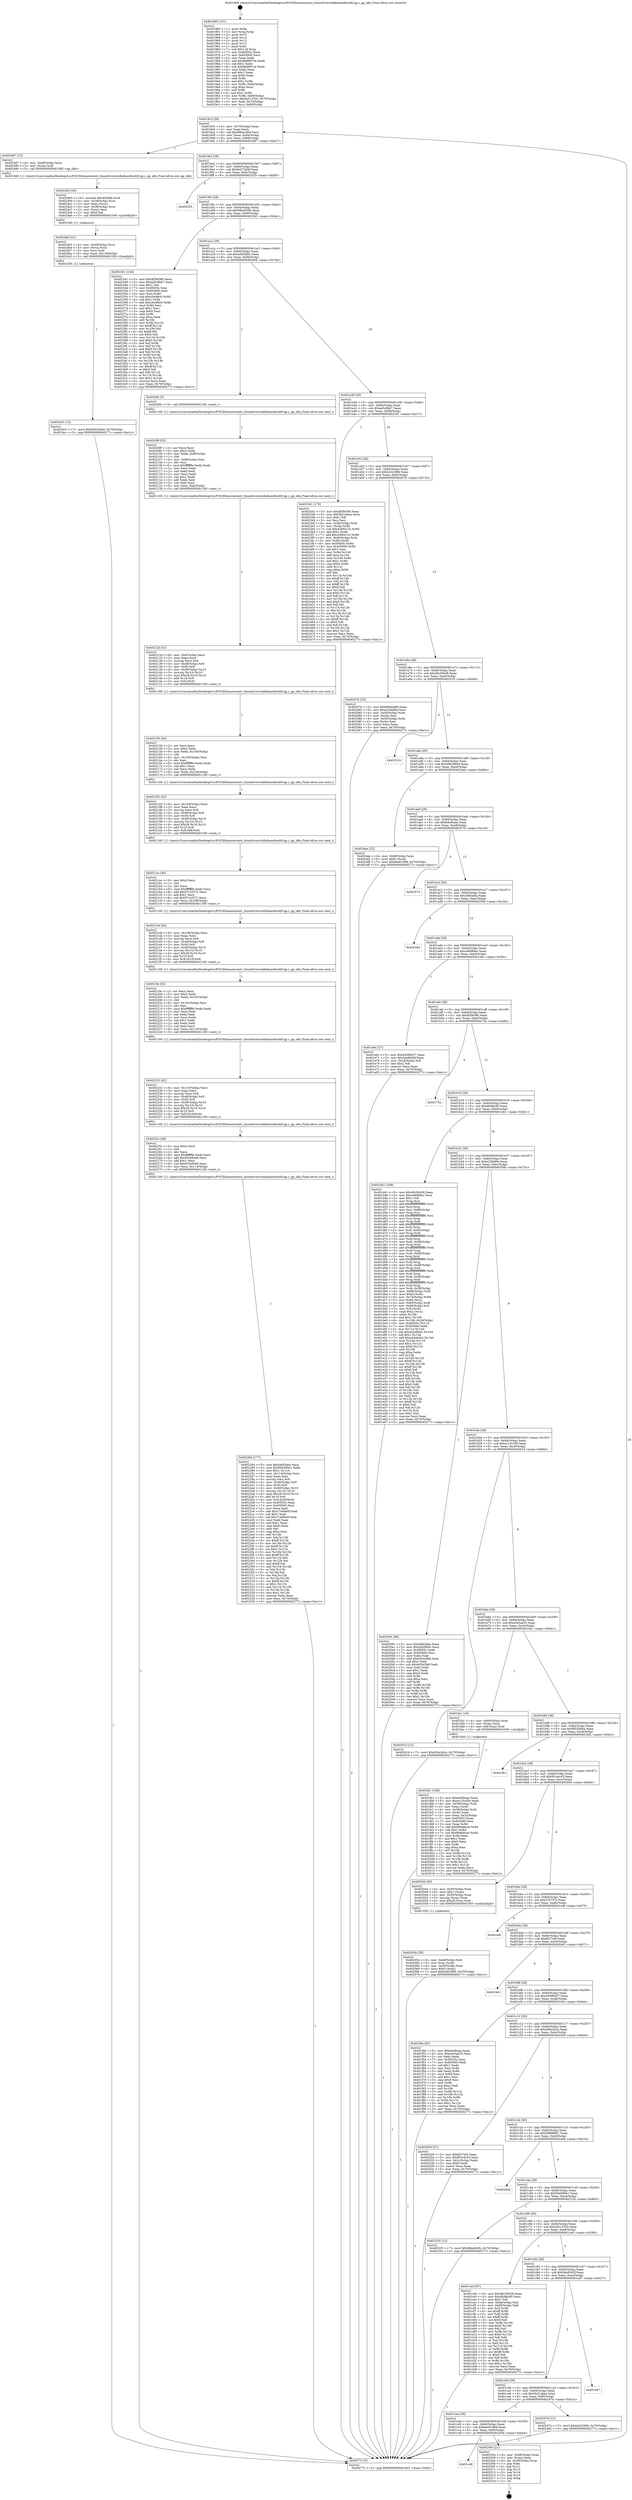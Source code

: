 digraph "0x401960" {
  label = "0x401960 (/mnt/c/Users/mathe/Desktop/tcc/POCII/binaries/extr_linuxdriversinfinibandhwhfi1qp.c_qp_idle_Final-ollvm.out::main(0))"
  labelloc = "t"
  node[shape=record]

  Entry [label="",width=0.3,height=0.3,shape=circle,fillcolor=black,style=filled]
  "0x4019c5" [label="{
     0x4019c5 [29]\l
     | [instrs]\l
     &nbsp;&nbsp;0x4019c5 \<+3\>: mov -0x70(%rbp),%eax\l
     &nbsp;&nbsp;0x4019c8 \<+2\>: mov %eax,%ecx\l
     &nbsp;&nbsp;0x4019ca \<+6\>: sub $0x866ecd69,%ecx\l
     &nbsp;&nbsp;0x4019d0 \<+6\>: mov %eax,-0x84(%rbp)\l
     &nbsp;&nbsp;0x4019d6 \<+6\>: mov %ecx,-0x88(%rbp)\l
     &nbsp;&nbsp;0x4019dc \<+6\>: je 0000000000402487 \<main+0xb27\>\l
  }"]
  "0x402487" [label="{
     0x402487 [12]\l
     | [instrs]\l
     &nbsp;&nbsp;0x402487 \<+4\>: mov -0x48(%rbp),%rax\l
     &nbsp;&nbsp;0x40248b \<+3\>: mov (%rax),%rdi\l
     &nbsp;&nbsp;0x40248e \<+5\>: call 0000000000401560 \<qp_idle\>\l
     | [calls]\l
     &nbsp;&nbsp;0x401560 \{1\} (/mnt/c/Users/mathe/Desktop/tcc/POCII/binaries/extr_linuxdriversinfinibandhwhfi1qp.c_qp_idle_Final-ollvm.out::qp_idle)\l
  }"]
  "0x4019e2" [label="{
     0x4019e2 [28]\l
     | [instrs]\l
     &nbsp;&nbsp;0x4019e2 \<+5\>: jmp 00000000004019e7 \<main+0x87\>\l
     &nbsp;&nbsp;0x4019e7 \<+6\>: mov -0x84(%rbp),%eax\l
     &nbsp;&nbsp;0x4019ed \<+5\>: sub $0x8c272d4f,%eax\l
     &nbsp;&nbsp;0x4019f2 \<+6\>: mov %eax,-0x8c(%rbp)\l
     &nbsp;&nbsp;0x4019f8 \<+6\>: je 0000000000402555 \<main+0xbf5\>\l
  }"]
  Exit [label="",width=0.3,height=0.3,shape=circle,fillcolor=black,style=filled,peripheries=2]
  "0x402555" [label="{
     0x402555\l
  }", style=dashed]
  "0x4019fe" [label="{
     0x4019fe [28]\l
     | [instrs]\l
     &nbsp;&nbsp;0x4019fe \<+5\>: jmp 0000000000401a03 \<main+0xa3\>\l
     &nbsp;&nbsp;0x401a03 \<+6\>: mov -0x84(%rbp),%eax\l
     &nbsp;&nbsp;0x401a09 \<+5\>: sub $0x99ee920b,%eax\l
     &nbsp;&nbsp;0x401a0e \<+6\>: mov %eax,-0x90(%rbp)\l
     &nbsp;&nbsp;0x401a14 \<+6\>: je 0000000000402341 \<main+0x9e1\>\l
  }"]
  "0x401cd6" [label="{
     0x401cd6\l
  }", style=dashed]
  "0x402341" [label="{
     0x402341 [144]\l
     | [instrs]\l
     &nbsp;&nbsp;0x402341 \<+5\>: mov $0xdf3fe580,%eax\l
     &nbsp;&nbsp;0x402346 \<+5\>: mov $0xae5c9bb7,%ecx\l
     &nbsp;&nbsp;0x40234b \<+2\>: mov $0x1,%dl\l
     &nbsp;&nbsp;0x40234d \<+7\>: mov 0x40505c,%esi\l
     &nbsp;&nbsp;0x402354 \<+7\>: mov 0x405060,%edi\l
     &nbsp;&nbsp;0x40235b \<+3\>: mov %esi,%r8d\l
     &nbsp;&nbsp;0x40235e \<+7\>: sub $0xcfce98c0,%r8d\l
     &nbsp;&nbsp;0x402365 \<+4\>: sub $0x1,%r8d\l
     &nbsp;&nbsp;0x402369 \<+7\>: add $0xcfce98c0,%r8d\l
     &nbsp;&nbsp;0x402370 \<+4\>: imul %r8d,%esi\l
     &nbsp;&nbsp;0x402374 \<+3\>: and $0x1,%esi\l
     &nbsp;&nbsp;0x402377 \<+3\>: cmp $0x0,%esi\l
     &nbsp;&nbsp;0x40237a \<+4\>: sete %r9b\l
     &nbsp;&nbsp;0x40237e \<+3\>: cmp $0xa,%edi\l
     &nbsp;&nbsp;0x402381 \<+4\>: setl %r10b\l
     &nbsp;&nbsp;0x402385 \<+3\>: mov %r9b,%r11b\l
     &nbsp;&nbsp;0x402388 \<+4\>: xor $0xff,%r11b\l
     &nbsp;&nbsp;0x40238c \<+3\>: mov %r10b,%bl\l
     &nbsp;&nbsp;0x40238f \<+3\>: xor $0xff,%bl\l
     &nbsp;&nbsp;0x402392 \<+3\>: xor $0x0,%dl\l
     &nbsp;&nbsp;0x402395 \<+3\>: mov %r11b,%r14b\l
     &nbsp;&nbsp;0x402398 \<+4\>: and $0x0,%r14b\l
     &nbsp;&nbsp;0x40239c \<+3\>: and %dl,%r9b\l
     &nbsp;&nbsp;0x40239f \<+3\>: mov %bl,%r15b\l
     &nbsp;&nbsp;0x4023a2 \<+4\>: and $0x0,%r15b\l
     &nbsp;&nbsp;0x4023a6 \<+3\>: and %dl,%r10b\l
     &nbsp;&nbsp;0x4023a9 \<+3\>: or %r9b,%r14b\l
     &nbsp;&nbsp;0x4023ac \<+3\>: or %r10b,%r15b\l
     &nbsp;&nbsp;0x4023af \<+3\>: xor %r15b,%r14b\l
     &nbsp;&nbsp;0x4023b2 \<+3\>: or %bl,%r11b\l
     &nbsp;&nbsp;0x4023b5 \<+4\>: xor $0xff,%r11b\l
     &nbsp;&nbsp;0x4023b9 \<+3\>: or $0x0,%dl\l
     &nbsp;&nbsp;0x4023bc \<+3\>: and %dl,%r11b\l
     &nbsp;&nbsp;0x4023bf \<+3\>: or %r11b,%r14b\l
     &nbsp;&nbsp;0x4023c2 \<+4\>: test $0x1,%r14b\l
     &nbsp;&nbsp;0x4023c6 \<+3\>: cmovne %ecx,%eax\l
     &nbsp;&nbsp;0x4023c9 \<+3\>: mov %eax,-0x70(%rbp)\l
     &nbsp;&nbsp;0x4023cc \<+5\>: jmp 000000000040277c \<main+0xe1c\>\l
  }"]
  "0x401a1a" [label="{
     0x401a1a [28]\l
     | [instrs]\l
     &nbsp;&nbsp;0x401a1a \<+5\>: jmp 0000000000401a1f \<main+0xbf\>\l
     &nbsp;&nbsp;0x401a1f \<+6\>: mov -0x84(%rbp),%eax\l
     &nbsp;&nbsp;0x401a25 \<+5\>: sub $0xa5b5fd0c,%eax\l
     &nbsp;&nbsp;0x401a2a \<+6\>: mov %eax,-0x94(%rbp)\l
     &nbsp;&nbsp;0x401a30 \<+6\>: je 00000000004020f4 \<main+0x794\>\l
  }"]
  "0x402504" [label="{
     0x402504 [21]\l
     | [instrs]\l
     &nbsp;&nbsp;0x402504 \<+4\>: mov -0x68(%rbp),%rax\l
     &nbsp;&nbsp;0x402508 \<+2\>: mov (%rax),%eax\l
     &nbsp;&nbsp;0x40250a \<+4\>: lea -0x28(%rbp),%rsp\l
     &nbsp;&nbsp;0x40250e \<+1\>: pop %rbx\l
     &nbsp;&nbsp;0x40250f \<+2\>: pop %r12\l
     &nbsp;&nbsp;0x402511 \<+2\>: pop %r13\l
     &nbsp;&nbsp;0x402513 \<+2\>: pop %r14\l
     &nbsp;&nbsp;0x402515 \<+2\>: pop %r15\l
     &nbsp;&nbsp;0x402517 \<+1\>: pop %rbp\l
     &nbsp;&nbsp;0x402518 \<+1\>: ret\l
  }"]
  "0x4020f4" [label="{
     0x4020f4 [5]\l
     | [instrs]\l
     &nbsp;&nbsp;0x4020f4 \<+5\>: call 0000000000401160 \<next_i\>\l
     | [calls]\l
     &nbsp;&nbsp;0x401160 \{1\} (/mnt/c/Users/mathe/Desktop/tcc/POCII/binaries/extr_linuxdriversinfinibandhwhfi1qp.c_qp_idle_Final-ollvm.out::next_i)\l
  }"]
  "0x401a36" [label="{
     0x401a36 [28]\l
     | [instrs]\l
     &nbsp;&nbsp;0x401a36 \<+5\>: jmp 0000000000401a3b \<main+0xdb\>\l
     &nbsp;&nbsp;0x401a3b \<+6\>: mov -0x84(%rbp),%eax\l
     &nbsp;&nbsp;0x401a41 \<+5\>: sub $0xae5c9bb7,%eax\l
     &nbsp;&nbsp;0x401a46 \<+6\>: mov %eax,-0x98(%rbp)\l
     &nbsp;&nbsp;0x401a4c \<+6\>: je 00000000004023d1 \<main+0xa71\>\l
  }"]
  "0x4024c5" [label="{
     0x4024c5 [12]\l
     | [instrs]\l
     &nbsp;&nbsp;0x4024c5 \<+7\>: movl $0xb9629d4d,-0x70(%rbp)\l
     &nbsp;&nbsp;0x4024cc \<+5\>: jmp 000000000040277c \<main+0xe1c\>\l
  }"]
  "0x4023d1" [label="{
     0x4023d1 [170]\l
     | [instrs]\l
     &nbsp;&nbsp;0x4023d1 \<+5\>: mov $0xdf3fe580,%eax\l
     &nbsp;&nbsp;0x4023d6 \<+5\>: mov $0x5b21abea,%ecx\l
     &nbsp;&nbsp;0x4023db \<+2\>: mov $0x1,%dl\l
     &nbsp;&nbsp;0x4023dd \<+2\>: xor %esi,%esi\l
     &nbsp;&nbsp;0x4023df \<+4\>: mov -0x40(%rbp),%rdi\l
     &nbsp;&nbsp;0x4023e3 \<+3\>: mov (%rdi),%r8d\l
     &nbsp;&nbsp;0x4023e6 \<+7\>: sub $0x43b6413c,%r8d\l
     &nbsp;&nbsp;0x4023ed \<+4\>: add $0x1,%r8d\l
     &nbsp;&nbsp;0x4023f1 \<+7\>: add $0x43b6413c,%r8d\l
     &nbsp;&nbsp;0x4023f8 \<+4\>: mov -0x40(%rbp),%rdi\l
     &nbsp;&nbsp;0x4023fc \<+3\>: mov %r8d,(%rdi)\l
     &nbsp;&nbsp;0x4023ff \<+8\>: mov 0x40505c,%r8d\l
     &nbsp;&nbsp;0x402407 \<+8\>: mov 0x405060,%r9d\l
     &nbsp;&nbsp;0x40240f \<+3\>: sub $0x1,%esi\l
     &nbsp;&nbsp;0x402412 \<+3\>: mov %r8d,%r10d\l
     &nbsp;&nbsp;0x402415 \<+3\>: add %esi,%r10d\l
     &nbsp;&nbsp;0x402418 \<+4\>: imul %r10d,%r8d\l
     &nbsp;&nbsp;0x40241c \<+4\>: and $0x1,%r8d\l
     &nbsp;&nbsp;0x402420 \<+4\>: cmp $0x0,%r8d\l
     &nbsp;&nbsp;0x402424 \<+4\>: sete %r11b\l
     &nbsp;&nbsp;0x402428 \<+4\>: cmp $0xa,%r9d\l
     &nbsp;&nbsp;0x40242c \<+3\>: setl %bl\l
     &nbsp;&nbsp;0x40242f \<+3\>: mov %r11b,%r14b\l
     &nbsp;&nbsp;0x402432 \<+4\>: xor $0xff,%r14b\l
     &nbsp;&nbsp;0x402436 \<+3\>: mov %bl,%r15b\l
     &nbsp;&nbsp;0x402439 \<+4\>: xor $0xff,%r15b\l
     &nbsp;&nbsp;0x40243d \<+3\>: xor $0x0,%dl\l
     &nbsp;&nbsp;0x402440 \<+3\>: mov %r14b,%r12b\l
     &nbsp;&nbsp;0x402443 \<+4\>: and $0x0,%r12b\l
     &nbsp;&nbsp;0x402447 \<+3\>: and %dl,%r11b\l
     &nbsp;&nbsp;0x40244a \<+3\>: mov %r15b,%r13b\l
     &nbsp;&nbsp;0x40244d \<+4\>: and $0x0,%r13b\l
     &nbsp;&nbsp;0x402451 \<+2\>: and %dl,%bl\l
     &nbsp;&nbsp;0x402453 \<+3\>: or %r11b,%r12b\l
     &nbsp;&nbsp;0x402456 \<+3\>: or %bl,%r13b\l
     &nbsp;&nbsp;0x402459 \<+3\>: xor %r13b,%r12b\l
     &nbsp;&nbsp;0x40245c \<+3\>: or %r15b,%r14b\l
     &nbsp;&nbsp;0x40245f \<+4\>: xor $0xff,%r14b\l
     &nbsp;&nbsp;0x402463 \<+3\>: or $0x0,%dl\l
     &nbsp;&nbsp;0x402466 \<+3\>: and %dl,%r14b\l
     &nbsp;&nbsp;0x402469 \<+3\>: or %r14b,%r12b\l
     &nbsp;&nbsp;0x40246c \<+4\>: test $0x1,%r12b\l
     &nbsp;&nbsp;0x402470 \<+3\>: cmovne %ecx,%eax\l
     &nbsp;&nbsp;0x402473 \<+3\>: mov %eax,-0x70(%rbp)\l
     &nbsp;&nbsp;0x402476 \<+5\>: jmp 000000000040277c \<main+0xe1c\>\l
  }"]
  "0x401a52" [label="{
     0x401a52 [28]\l
     | [instrs]\l
     &nbsp;&nbsp;0x401a52 \<+5\>: jmp 0000000000401a57 \<main+0xf7\>\l
     &nbsp;&nbsp;0x401a57 \<+6\>: mov -0x84(%rbp),%eax\l
     &nbsp;&nbsp;0x401a5d \<+5\>: sub $0xb2d23f66,%eax\l
     &nbsp;&nbsp;0x401a62 \<+6\>: mov %eax,-0x9c(%rbp)\l
     &nbsp;&nbsp;0x401a68 \<+6\>: je 000000000040207b \<main+0x71b\>\l
  }"]
  "0x4024b0" [label="{
     0x4024b0 [21]\l
     | [instrs]\l
     &nbsp;&nbsp;0x4024b0 \<+4\>: mov -0x48(%rbp),%rcx\l
     &nbsp;&nbsp;0x4024b4 \<+3\>: mov (%rcx),%rcx\l
     &nbsp;&nbsp;0x4024b7 \<+3\>: mov %rcx,%rdi\l
     &nbsp;&nbsp;0x4024ba \<+6\>: mov %eax,-0x118(%rbp)\l
     &nbsp;&nbsp;0x4024c0 \<+5\>: call 0000000000401030 \<free@plt\>\l
     | [calls]\l
     &nbsp;&nbsp;0x401030 \{1\} (unknown)\l
  }"]
  "0x40207b" [label="{
     0x40207b [33]\l
     | [instrs]\l
     &nbsp;&nbsp;0x40207b \<+5\>: mov $0x866ecd69,%eax\l
     &nbsp;&nbsp;0x402080 \<+5\>: mov $0xe22fa80e,%ecx\l
     &nbsp;&nbsp;0x402085 \<+4\>: mov -0x40(%rbp),%rdx\l
     &nbsp;&nbsp;0x402089 \<+2\>: mov (%rdx),%esi\l
     &nbsp;&nbsp;0x40208b \<+4\>: mov -0x50(%rbp),%rdx\l
     &nbsp;&nbsp;0x40208f \<+2\>: cmp (%rdx),%esi\l
     &nbsp;&nbsp;0x402091 \<+3\>: cmovl %ecx,%eax\l
     &nbsp;&nbsp;0x402094 \<+3\>: mov %eax,-0x70(%rbp)\l
     &nbsp;&nbsp;0x402097 \<+5\>: jmp 000000000040277c \<main+0xe1c\>\l
  }"]
  "0x401a6e" [label="{
     0x401a6e [28]\l
     | [instrs]\l
     &nbsp;&nbsp;0x401a6e \<+5\>: jmp 0000000000401a73 \<main+0x113\>\l
     &nbsp;&nbsp;0x401a73 \<+6\>: mov -0x84(%rbp),%eax\l
     &nbsp;&nbsp;0x401a79 \<+5\>: sub $0xb8c59428,%eax\l
     &nbsp;&nbsp;0x401a7e \<+6\>: mov %eax,-0xa0(%rbp)\l
     &nbsp;&nbsp;0x401a84 \<+6\>: je 0000000000402519 \<main+0xbb9\>\l
  }"]
  "0x402493" [label="{
     0x402493 [29]\l
     | [instrs]\l
     &nbsp;&nbsp;0x402493 \<+10\>: movabs $0x4030b6,%rdi\l
     &nbsp;&nbsp;0x40249d \<+4\>: mov -0x38(%rbp),%rcx\l
     &nbsp;&nbsp;0x4024a1 \<+2\>: mov %eax,(%rcx)\l
     &nbsp;&nbsp;0x4024a3 \<+4\>: mov -0x38(%rbp),%rcx\l
     &nbsp;&nbsp;0x4024a7 \<+2\>: mov (%rcx),%esi\l
     &nbsp;&nbsp;0x4024a9 \<+2\>: mov $0x0,%al\l
     &nbsp;&nbsp;0x4024ab \<+5\>: call 0000000000401040 \<printf@plt\>\l
     | [calls]\l
     &nbsp;&nbsp;0x401040 \{1\} (unknown)\l
  }"]
  "0x402519" [label="{
     0x402519\l
  }", style=dashed]
  "0x401a8a" [label="{
     0x401a8a [28]\l
     | [instrs]\l
     &nbsp;&nbsp;0x401a8a \<+5\>: jmp 0000000000401a8f \<main+0x12f\>\l
     &nbsp;&nbsp;0x401a8f \<+6\>: mov -0x84(%rbp),%eax\l
     &nbsp;&nbsp;0x401a95 \<+5\>: sub $0xb9629d4d,%eax\l
     &nbsp;&nbsp;0x401a9a \<+6\>: mov %eax,-0xa4(%rbp)\l
     &nbsp;&nbsp;0x401aa0 \<+6\>: je 00000000004024ee \<main+0xb8e\>\l
  }"]
  "0x401cba" [label="{
     0x401cba [28]\l
     | [instrs]\l
     &nbsp;&nbsp;0x401cba \<+5\>: jmp 0000000000401cbf \<main+0x35f\>\l
     &nbsp;&nbsp;0x401cbf \<+6\>: mov -0x84(%rbp),%eax\l
     &nbsp;&nbsp;0x401cc5 \<+5\>: sub $0x6ee61d98,%eax\l
     &nbsp;&nbsp;0x401cca \<+6\>: mov %eax,-0xf4(%rbp)\l
     &nbsp;&nbsp;0x401cd0 \<+6\>: je 0000000000402504 \<main+0xba4\>\l
  }"]
  "0x4024ee" [label="{
     0x4024ee [22]\l
     | [instrs]\l
     &nbsp;&nbsp;0x4024ee \<+4\>: mov -0x68(%rbp),%rax\l
     &nbsp;&nbsp;0x4024f2 \<+6\>: movl $0x0,(%rax)\l
     &nbsp;&nbsp;0x4024f8 \<+7\>: movl $0x6ee61d98,-0x70(%rbp)\l
     &nbsp;&nbsp;0x4024ff \<+5\>: jmp 000000000040277c \<main+0xe1c\>\l
  }"]
  "0x401aa6" [label="{
     0x401aa6 [28]\l
     | [instrs]\l
     &nbsp;&nbsp;0x401aa6 \<+5\>: jmp 0000000000401aab \<main+0x14b\>\l
     &nbsp;&nbsp;0x401aab \<+6\>: mov -0x84(%rbp),%eax\l
     &nbsp;&nbsp;0x401ab1 \<+5\>: sub $0xbdcf0aae,%eax\l
     &nbsp;&nbsp;0x401ab6 \<+6\>: mov %eax,-0xa8(%rbp)\l
     &nbsp;&nbsp;0x401abc \<+6\>: je 0000000000402570 \<main+0xc10\>\l
  }"]
  "0x40247b" [label="{
     0x40247b [12]\l
     | [instrs]\l
     &nbsp;&nbsp;0x40247b \<+7\>: movl $0xb2d23f66,-0x70(%rbp)\l
     &nbsp;&nbsp;0x402482 \<+5\>: jmp 000000000040277c \<main+0xe1c\>\l
  }"]
  "0x402570" [label="{
     0x402570\l
  }", style=dashed]
  "0x401ac2" [label="{
     0x401ac2 [28]\l
     | [instrs]\l
     &nbsp;&nbsp;0x401ac2 \<+5\>: jmp 0000000000401ac7 \<main+0x167\>\l
     &nbsp;&nbsp;0x401ac7 \<+6\>: mov -0x84(%rbp),%eax\l
     &nbsp;&nbsp;0x401acd \<+5\>: sub $0xcbfd3a6a,%eax\l
     &nbsp;&nbsp;0x401ad2 \<+6\>: mov %eax,-0xac(%rbp)\l
     &nbsp;&nbsp;0x401ad8 \<+6\>: je 000000000040259d \<main+0xc3d\>\l
  }"]
  "0x401c9e" [label="{
     0x401c9e [28]\l
     | [instrs]\l
     &nbsp;&nbsp;0x401c9e \<+5\>: jmp 0000000000401ca3 \<main+0x343\>\l
     &nbsp;&nbsp;0x401ca3 \<+6\>: mov -0x84(%rbp),%eax\l
     &nbsp;&nbsp;0x401ca9 \<+5\>: sub $0x5b21abea,%eax\l
     &nbsp;&nbsp;0x401cae \<+6\>: mov %eax,-0xf0(%rbp)\l
     &nbsp;&nbsp;0x401cb4 \<+6\>: je 000000000040247b \<main+0xb1b\>\l
  }"]
  "0x40259d" [label="{
     0x40259d\l
  }", style=dashed]
  "0x401ade" [label="{
     0x401ade [28]\l
     | [instrs]\l
     &nbsp;&nbsp;0x401ade \<+5\>: jmp 0000000000401ae3 \<main+0x183\>\l
     &nbsp;&nbsp;0x401ae3 \<+6\>: mov -0x84(%rbp),%eax\l
     &nbsp;&nbsp;0x401ae9 \<+5\>: sub $0xce8089ec,%eax\l
     &nbsp;&nbsp;0x401aee \<+6\>: mov %eax,-0xb0(%rbp)\l
     &nbsp;&nbsp;0x401af4 \<+6\>: je 0000000000401e6c \<main+0x50c\>\l
  }"]
  "0x401e87" [label="{
     0x401e87\l
  }", style=dashed]
  "0x401e6c" [label="{
     0x401e6c [27]\l
     | [instrs]\l
     &nbsp;&nbsp;0x401e6c \<+5\>: mov $0x43098437,%eax\l
     &nbsp;&nbsp;0x401e71 \<+5\>: mov $0x5ab85d2f,%ecx\l
     &nbsp;&nbsp;0x401e76 \<+3\>: mov -0x2d(%rbp),%dl\l
     &nbsp;&nbsp;0x401e79 \<+3\>: test $0x1,%dl\l
     &nbsp;&nbsp;0x401e7c \<+3\>: cmovne %ecx,%eax\l
     &nbsp;&nbsp;0x401e7f \<+3\>: mov %eax,-0x70(%rbp)\l
     &nbsp;&nbsp;0x401e82 \<+5\>: jmp 000000000040277c \<main+0xe1c\>\l
  }"]
  "0x401afa" [label="{
     0x401afa [28]\l
     | [instrs]\l
     &nbsp;&nbsp;0x401afa \<+5\>: jmp 0000000000401aff \<main+0x19f\>\l
     &nbsp;&nbsp;0x401aff \<+6\>: mov -0x84(%rbp),%eax\l
     &nbsp;&nbsp;0x401b05 \<+5\>: sub $0xdf3fe580,%eax\l
     &nbsp;&nbsp;0x401b0a \<+6\>: mov %eax,-0xb4(%rbp)\l
     &nbsp;&nbsp;0x401b10 \<+6\>: je 000000000040275a \<main+0xdfa\>\l
  }"]
  "0x402284" [label="{
     0x402284 [177]\l
     | [instrs]\l
     &nbsp;&nbsp;0x402284 \<+5\>: mov $0xcbfd3a6a,%ecx\l
     &nbsp;&nbsp;0x402289 \<+5\>: mov $0x56d390e1,%edx\l
     &nbsp;&nbsp;0x40228e \<+3\>: mov $0x1,%r11b\l
     &nbsp;&nbsp;0x402291 \<+6\>: mov -0x114(%rbp),%esi\l
     &nbsp;&nbsp;0x402297 \<+3\>: imul %eax,%esi\l
     &nbsp;&nbsp;0x40229a \<+3\>: movslq %esi,%r8\l
     &nbsp;&nbsp;0x40229d \<+4\>: mov -0x48(%rbp),%r9\l
     &nbsp;&nbsp;0x4022a1 \<+3\>: mov (%r9),%r9\l
     &nbsp;&nbsp;0x4022a4 \<+4\>: mov -0x40(%rbp),%r10\l
     &nbsp;&nbsp;0x4022a8 \<+3\>: movslq (%r10),%r10\l
     &nbsp;&nbsp;0x4022ab \<+4\>: imul $0x28,%r10,%r10\l
     &nbsp;&nbsp;0x4022af \<+3\>: add %r10,%r9\l
     &nbsp;&nbsp;0x4022b2 \<+4\>: mov %r8,0x20(%r9)\l
     &nbsp;&nbsp;0x4022b6 \<+7\>: mov 0x40505c,%eax\l
     &nbsp;&nbsp;0x4022bd \<+7\>: mov 0x405060,%esi\l
     &nbsp;&nbsp;0x4022c4 \<+2\>: mov %eax,%edi\l
     &nbsp;&nbsp;0x4022c6 \<+6\>: add $0xc7408e0f,%edi\l
     &nbsp;&nbsp;0x4022cc \<+3\>: sub $0x1,%edi\l
     &nbsp;&nbsp;0x4022cf \<+6\>: sub $0xc7408e0f,%edi\l
     &nbsp;&nbsp;0x4022d5 \<+3\>: imul %edi,%eax\l
     &nbsp;&nbsp;0x4022d8 \<+3\>: and $0x1,%eax\l
     &nbsp;&nbsp;0x4022db \<+3\>: cmp $0x0,%eax\l
     &nbsp;&nbsp;0x4022de \<+3\>: sete %bl\l
     &nbsp;&nbsp;0x4022e1 \<+3\>: cmp $0xa,%esi\l
     &nbsp;&nbsp;0x4022e4 \<+4\>: setl %r14b\l
     &nbsp;&nbsp;0x4022e8 \<+3\>: mov %bl,%r15b\l
     &nbsp;&nbsp;0x4022eb \<+4\>: xor $0xff,%r15b\l
     &nbsp;&nbsp;0x4022ef \<+3\>: mov %r14b,%r12b\l
     &nbsp;&nbsp;0x4022f2 \<+4\>: xor $0xff,%r12b\l
     &nbsp;&nbsp;0x4022f6 \<+4\>: xor $0x1,%r11b\l
     &nbsp;&nbsp;0x4022fa \<+3\>: mov %r15b,%r13b\l
     &nbsp;&nbsp;0x4022fd \<+4\>: and $0xff,%r13b\l
     &nbsp;&nbsp;0x402301 \<+3\>: and %r11b,%bl\l
     &nbsp;&nbsp;0x402304 \<+3\>: mov %r12b,%al\l
     &nbsp;&nbsp;0x402307 \<+2\>: and $0xff,%al\l
     &nbsp;&nbsp;0x402309 \<+3\>: and %r11b,%r14b\l
     &nbsp;&nbsp;0x40230c \<+3\>: or %bl,%r13b\l
     &nbsp;&nbsp;0x40230f \<+3\>: or %r14b,%al\l
     &nbsp;&nbsp;0x402312 \<+3\>: xor %al,%r13b\l
     &nbsp;&nbsp;0x402315 \<+3\>: or %r12b,%r15b\l
     &nbsp;&nbsp;0x402318 \<+4\>: xor $0xff,%r15b\l
     &nbsp;&nbsp;0x40231c \<+4\>: or $0x1,%r11b\l
     &nbsp;&nbsp;0x402320 \<+3\>: and %r11b,%r15b\l
     &nbsp;&nbsp;0x402323 \<+3\>: or %r15b,%r13b\l
     &nbsp;&nbsp;0x402326 \<+4\>: test $0x1,%r13b\l
     &nbsp;&nbsp;0x40232a \<+3\>: cmovne %edx,%ecx\l
     &nbsp;&nbsp;0x40232d \<+3\>: mov %ecx,-0x70(%rbp)\l
     &nbsp;&nbsp;0x402330 \<+5\>: jmp 000000000040277c \<main+0xe1c\>\l
  }"]
  "0x40275a" [label="{
     0x40275a\l
  }", style=dashed]
  "0x401b16" [label="{
     0x401b16 [28]\l
     | [instrs]\l
     &nbsp;&nbsp;0x401b16 \<+5\>: jmp 0000000000401b1b \<main+0x1bb\>\l
     &nbsp;&nbsp;0x401b1b \<+6\>: mov -0x84(%rbp),%eax\l
     &nbsp;&nbsp;0x401b21 \<+5\>: sub $0xdfc9bc95,%eax\l
     &nbsp;&nbsp;0x401b26 \<+6\>: mov %eax,-0xb8(%rbp)\l
     &nbsp;&nbsp;0x401b2c \<+6\>: je 0000000000401d41 \<main+0x3e1\>\l
  }"]
  "0x40225c" [label="{
     0x40225c [40]\l
     | [instrs]\l
     &nbsp;&nbsp;0x40225c \<+5\>: mov $0x2,%ecx\l
     &nbsp;&nbsp;0x402261 \<+1\>: cltd\l
     &nbsp;&nbsp;0x402262 \<+2\>: idiv %ecx\l
     &nbsp;&nbsp;0x402264 \<+6\>: imul $0xfffffffe,%edx,%ecx\l
     &nbsp;&nbsp;0x40226a \<+6\>: add $0x93cb6046,%ecx\l
     &nbsp;&nbsp;0x402270 \<+3\>: add $0x1,%ecx\l
     &nbsp;&nbsp;0x402273 \<+6\>: sub $0x93cb6046,%ecx\l
     &nbsp;&nbsp;0x402279 \<+6\>: mov %ecx,-0x114(%rbp)\l
     &nbsp;&nbsp;0x40227f \<+5\>: call 0000000000401160 \<next_i\>\l
     | [calls]\l
     &nbsp;&nbsp;0x401160 \{1\} (/mnt/c/Users/mathe/Desktop/tcc/POCII/binaries/extr_linuxdriversinfinibandhwhfi1qp.c_qp_idle_Final-ollvm.out::next_i)\l
  }"]
  "0x401d41" [label="{
     0x401d41 [299]\l
     | [instrs]\l
     &nbsp;&nbsp;0x401d41 \<+5\>: mov $0xb8c59428,%eax\l
     &nbsp;&nbsp;0x401d46 \<+5\>: mov $0xce8089ec,%ecx\l
     &nbsp;&nbsp;0x401d4b \<+2\>: mov $0x1,%dl\l
     &nbsp;&nbsp;0x401d4d \<+3\>: mov %rsp,%rsi\l
     &nbsp;&nbsp;0x401d50 \<+4\>: add $0xfffffffffffffff0,%rsi\l
     &nbsp;&nbsp;0x401d54 \<+3\>: mov %rsi,%rsp\l
     &nbsp;&nbsp;0x401d57 \<+4\>: mov %rsi,-0x68(%rbp)\l
     &nbsp;&nbsp;0x401d5b \<+3\>: mov %rsp,%rsi\l
     &nbsp;&nbsp;0x401d5e \<+4\>: add $0xfffffffffffffff0,%rsi\l
     &nbsp;&nbsp;0x401d62 \<+3\>: mov %rsi,%rsp\l
     &nbsp;&nbsp;0x401d65 \<+3\>: mov %rsp,%rdi\l
     &nbsp;&nbsp;0x401d68 \<+4\>: add $0xfffffffffffffff0,%rdi\l
     &nbsp;&nbsp;0x401d6c \<+3\>: mov %rdi,%rsp\l
     &nbsp;&nbsp;0x401d6f \<+4\>: mov %rdi,-0x60(%rbp)\l
     &nbsp;&nbsp;0x401d73 \<+3\>: mov %rsp,%rdi\l
     &nbsp;&nbsp;0x401d76 \<+4\>: add $0xfffffffffffffff0,%rdi\l
     &nbsp;&nbsp;0x401d7a \<+3\>: mov %rdi,%rsp\l
     &nbsp;&nbsp;0x401d7d \<+4\>: mov %rdi,-0x58(%rbp)\l
     &nbsp;&nbsp;0x401d81 \<+3\>: mov %rsp,%rdi\l
     &nbsp;&nbsp;0x401d84 \<+4\>: add $0xfffffffffffffff0,%rdi\l
     &nbsp;&nbsp;0x401d88 \<+3\>: mov %rdi,%rsp\l
     &nbsp;&nbsp;0x401d8b \<+4\>: mov %rdi,-0x50(%rbp)\l
     &nbsp;&nbsp;0x401d8f \<+3\>: mov %rsp,%rdi\l
     &nbsp;&nbsp;0x401d92 \<+4\>: add $0xfffffffffffffff0,%rdi\l
     &nbsp;&nbsp;0x401d96 \<+3\>: mov %rdi,%rsp\l
     &nbsp;&nbsp;0x401d99 \<+4\>: mov %rdi,-0x48(%rbp)\l
     &nbsp;&nbsp;0x401d9d \<+3\>: mov %rsp,%rdi\l
     &nbsp;&nbsp;0x401da0 \<+4\>: add $0xfffffffffffffff0,%rdi\l
     &nbsp;&nbsp;0x401da4 \<+3\>: mov %rdi,%rsp\l
     &nbsp;&nbsp;0x401da7 \<+4\>: mov %rdi,-0x40(%rbp)\l
     &nbsp;&nbsp;0x401dab \<+3\>: mov %rsp,%rdi\l
     &nbsp;&nbsp;0x401dae \<+4\>: add $0xfffffffffffffff0,%rdi\l
     &nbsp;&nbsp;0x401db2 \<+3\>: mov %rdi,%rsp\l
     &nbsp;&nbsp;0x401db5 \<+4\>: mov %rdi,-0x38(%rbp)\l
     &nbsp;&nbsp;0x401db9 \<+4\>: mov -0x68(%rbp),%rdi\l
     &nbsp;&nbsp;0x401dbd \<+6\>: movl $0x0,(%rdi)\l
     &nbsp;&nbsp;0x401dc3 \<+4\>: mov -0x74(%rbp),%r8d\l
     &nbsp;&nbsp;0x401dc7 \<+3\>: mov %r8d,(%rsi)\l
     &nbsp;&nbsp;0x401dca \<+4\>: mov -0x60(%rbp),%rdi\l
     &nbsp;&nbsp;0x401dce \<+4\>: mov -0x80(%rbp),%r9\l
     &nbsp;&nbsp;0x401dd2 \<+3\>: mov %r9,(%rdi)\l
     &nbsp;&nbsp;0x401dd5 \<+3\>: cmpl $0x2,(%rsi)\l
     &nbsp;&nbsp;0x401dd8 \<+4\>: setne %r10b\l
     &nbsp;&nbsp;0x401ddc \<+4\>: and $0x1,%r10b\l
     &nbsp;&nbsp;0x401de0 \<+4\>: mov %r10b,-0x2d(%rbp)\l
     &nbsp;&nbsp;0x401de4 \<+8\>: mov 0x40505c,%r11d\l
     &nbsp;&nbsp;0x401dec \<+7\>: mov 0x405060,%ebx\l
     &nbsp;&nbsp;0x401df3 \<+3\>: mov %r11d,%r14d\l
     &nbsp;&nbsp;0x401df6 \<+7\>: sub $0xa42e8de2,%r14d\l
     &nbsp;&nbsp;0x401dfd \<+4\>: sub $0x1,%r14d\l
     &nbsp;&nbsp;0x401e01 \<+7\>: add $0xa42e8de2,%r14d\l
     &nbsp;&nbsp;0x401e08 \<+4\>: imul %r14d,%r11d\l
     &nbsp;&nbsp;0x401e0c \<+4\>: and $0x1,%r11d\l
     &nbsp;&nbsp;0x401e10 \<+4\>: cmp $0x0,%r11d\l
     &nbsp;&nbsp;0x401e14 \<+4\>: sete %r10b\l
     &nbsp;&nbsp;0x401e18 \<+3\>: cmp $0xa,%ebx\l
     &nbsp;&nbsp;0x401e1b \<+4\>: setl %r15b\l
     &nbsp;&nbsp;0x401e1f \<+3\>: mov %r10b,%r12b\l
     &nbsp;&nbsp;0x401e22 \<+4\>: xor $0xff,%r12b\l
     &nbsp;&nbsp;0x401e26 \<+3\>: mov %r15b,%r13b\l
     &nbsp;&nbsp;0x401e29 \<+4\>: xor $0xff,%r13b\l
     &nbsp;&nbsp;0x401e2d \<+3\>: xor $0x0,%dl\l
     &nbsp;&nbsp;0x401e30 \<+3\>: mov %r12b,%sil\l
     &nbsp;&nbsp;0x401e33 \<+4\>: and $0x0,%sil\l
     &nbsp;&nbsp;0x401e37 \<+3\>: and %dl,%r10b\l
     &nbsp;&nbsp;0x401e3a \<+3\>: mov %r13b,%dil\l
     &nbsp;&nbsp;0x401e3d \<+4\>: and $0x0,%dil\l
     &nbsp;&nbsp;0x401e41 \<+3\>: and %dl,%r15b\l
     &nbsp;&nbsp;0x401e44 \<+3\>: or %r10b,%sil\l
     &nbsp;&nbsp;0x401e47 \<+3\>: or %r15b,%dil\l
     &nbsp;&nbsp;0x401e4a \<+3\>: xor %dil,%sil\l
     &nbsp;&nbsp;0x401e4d \<+3\>: or %r13b,%r12b\l
     &nbsp;&nbsp;0x401e50 \<+4\>: xor $0xff,%r12b\l
     &nbsp;&nbsp;0x401e54 \<+3\>: or $0x0,%dl\l
     &nbsp;&nbsp;0x401e57 \<+3\>: and %dl,%r12b\l
     &nbsp;&nbsp;0x401e5a \<+3\>: or %r12b,%sil\l
     &nbsp;&nbsp;0x401e5d \<+4\>: test $0x1,%sil\l
     &nbsp;&nbsp;0x401e61 \<+3\>: cmovne %ecx,%eax\l
     &nbsp;&nbsp;0x401e64 \<+3\>: mov %eax,-0x70(%rbp)\l
     &nbsp;&nbsp;0x401e67 \<+5\>: jmp 000000000040277c \<main+0xe1c\>\l
  }"]
  "0x401b32" [label="{
     0x401b32 [28]\l
     | [instrs]\l
     &nbsp;&nbsp;0x401b32 \<+5\>: jmp 0000000000401b37 \<main+0x1d7\>\l
     &nbsp;&nbsp;0x401b37 \<+6\>: mov -0x84(%rbp),%eax\l
     &nbsp;&nbsp;0x401b3d \<+5\>: sub $0xe22fa80e,%eax\l
     &nbsp;&nbsp;0x401b42 \<+6\>: mov %eax,-0xbc(%rbp)\l
     &nbsp;&nbsp;0x401b48 \<+6\>: je 000000000040209c \<main+0x73c\>\l
  }"]
  "0x402232" [label="{
     0x402232 [42]\l
     | [instrs]\l
     &nbsp;&nbsp;0x402232 \<+6\>: mov -0x110(%rbp),%ecx\l
     &nbsp;&nbsp;0x402238 \<+3\>: imul %eax,%ecx\l
     &nbsp;&nbsp;0x40223b \<+3\>: movslq %ecx,%r8\l
     &nbsp;&nbsp;0x40223e \<+4\>: mov -0x48(%rbp),%r9\l
     &nbsp;&nbsp;0x402242 \<+3\>: mov (%r9),%r9\l
     &nbsp;&nbsp;0x402245 \<+4\>: mov -0x40(%rbp),%r10\l
     &nbsp;&nbsp;0x402249 \<+3\>: movslq (%r10),%r10\l
     &nbsp;&nbsp;0x40224c \<+4\>: imul $0x28,%r10,%r10\l
     &nbsp;&nbsp;0x402250 \<+3\>: add %r10,%r9\l
     &nbsp;&nbsp;0x402253 \<+4\>: mov %r8,0x18(%r9)\l
     &nbsp;&nbsp;0x402257 \<+5\>: call 0000000000401160 \<next_i\>\l
     | [calls]\l
     &nbsp;&nbsp;0x401160 \{1\} (/mnt/c/Users/mathe/Desktop/tcc/POCII/binaries/extr_linuxdriversinfinibandhwhfi1qp.c_qp_idle_Final-ollvm.out::next_i)\l
  }"]
  "0x40209c" [label="{
     0x40209c [88]\l
     | [instrs]\l
     &nbsp;&nbsp;0x40209c \<+5\>: mov $0xcbfd3a6a,%eax\l
     &nbsp;&nbsp;0x4020a1 \<+5\>: mov $0xa5b5fd0c,%ecx\l
     &nbsp;&nbsp;0x4020a6 \<+7\>: mov 0x40505c,%edx\l
     &nbsp;&nbsp;0x4020ad \<+7\>: mov 0x405060,%esi\l
     &nbsp;&nbsp;0x4020b4 \<+2\>: mov %edx,%edi\l
     &nbsp;&nbsp;0x4020b6 \<+6\>: add $0xb0543fa8,%edi\l
     &nbsp;&nbsp;0x4020bc \<+3\>: sub $0x1,%edi\l
     &nbsp;&nbsp;0x4020bf \<+6\>: sub $0xb0543fa8,%edi\l
     &nbsp;&nbsp;0x4020c5 \<+3\>: imul %edi,%edx\l
     &nbsp;&nbsp;0x4020c8 \<+3\>: and $0x1,%edx\l
     &nbsp;&nbsp;0x4020cb \<+3\>: cmp $0x0,%edx\l
     &nbsp;&nbsp;0x4020ce \<+4\>: sete %r8b\l
     &nbsp;&nbsp;0x4020d2 \<+3\>: cmp $0xa,%esi\l
     &nbsp;&nbsp;0x4020d5 \<+4\>: setl %r9b\l
     &nbsp;&nbsp;0x4020d9 \<+3\>: mov %r8b,%r10b\l
     &nbsp;&nbsp;0x4020dc \<+3\>: and %r9b,%r10b\l
     &nbsp;&nbsp;0x4020df \<+3\>: xor %r9b,%r8b\l
     &nbsp;&nbsp;0x4020e2 \<+3\>: or %r8b,%r10b\l
     &nbsp;&nbsp;0x4020e5 \<+4\>: test $0x1,%r10b\l
     &nbsp;&nbsp;0x4020e9 \<+3\>: cmovne %ecx,%eax\l
     &nbsp;&nbsp;0x4020ec \<+3\>: mov %eax,-0x70(%rbp)\l
     &nbsp;&nbsp;0x4020ef \<+5\>: jmp 000000000040277c \<main+0xe1c\>\l
  }"]
  "0x401b4e" [label="{
     0x401b4e [28]\l
     | [instrs]\l
     &nbsp;&nbsp;0x401b4e \<+5\>: jmp 0000000000401b53 \<main+0x1f3\>\l
     &nbsp;&nbsp;0x401b53 \<+6\>: mov -0x84(%rbp),%eax\l
     &nbsp;&nbsp;0x401b59 \<+5\>: sub $0xec13c458,%eax\l
     &nbsp;&nbsp;0x401b5e \<+6\>: mov %eax,-0xc0(%rbp)\l
     &nbsp;&nbsp;0x401b64 \<+6\>: je 000000000040201d \<main+0x6bd\>\l
  }"]
  "0x4021fe" [label="{
     0x4021fe [52]\l
     | [instrs]\l
     &nbsp;&nbsp;0x4021fe \<+2\>: xor %ecx,%ecx\l
     &nbsp;&nbsp;0x402200 \<+5\>: mov $0x2,%edx\l
     &nbsp;&nbsp;0x402205 \<+6\>: mov %edx,-0x10c(%rbp)\l
     &nbsp;&nbsp;0x40220b \<+1\>: cltd\l
     &nbsp;&nbsp;0x40220c \<+6\>: mov -0x10c(%rbp),%esi\l
     &nbsp;&nbsp;0x402212 \<+2\>: idiv %esi\l
     &nbsp;&nbsp;0x402214 \<+6\>: imul $0xfffffffe,%edx,%edx\l
     &nbsp;&nbsp;0x40221a \<+2\>: mov %ecx,%edi\l
     &nbsp;&nbsp;0x40221c \<+2\>: sub %edx,%edi\l
     &nbsp;&nbsp;0x40221e \<+2\>: mov %ecx,%edx\l
     &nbsp;&nbsp;0x402220 \<+3\>: sub $0x1,%edx\l
     &nbsp;&nbsp;0x402223 \<+2\>: add %edx,%edi\l
     &nbsp;&nbsp;0x402225 \<+2\>: sub %edi,%ecx\l
     &nbsp;&nbsp;0x402227 \<+6\>: mov %ecx,-0x110(%rbp)\l
     &nbsp;&nbsp;0x40222d \<+5\>: call 0000000000401160 \<next_i\>\l
     | [calls]\l
     &nbsp;&nbsp;0x401160 \{1\} (/mnt/c/Users/mathe/Desktop/tcc/POCII/binaries/extr_linuxdriversinfinibandhwhfi1qp.c_qp_idle_Final-ollvm.out::next_i)\l
  }"]
  "0x40201d" [label="{
     0x40201d [12]\l
     | [instrs]\l
     &nbsp;&nbsp;0x40201d \<+7\>: movl $0x456a3e2e,-0x70(%rbp)\l
     &nbsp;&nbsp;0x402024 \<+5\>: jmp 000000000040277c \<main+0xe1c\>\l
  }"]
  "0x401b6a" [label="{
     0x401b6a [28]\l
     | [instrs]\l
     &nbsp;&nbsp;0x401b6a \<+5\>: jmp 0000000000401b6f \<main+0x20f\>\l
     &nbsp;&nbsp;0x401b6f \<+6\>: mov -0x84(%rbp),%eax\l
     &nbsp;&nbsp;0x401b75 \<+5\>: sub $0xecb5aa33,%eax\l
     &nbsp;&nbsp;0x401b7a \<+6\>: mov %eax,-0xc4(%rbp)\l
     &nbsp;&nbsp;0x401b80 \<+6\>: je 0000000000401fa1 \<main+0x641\>\l
  }"]
  "0x4021d4" [label="{
     0x4021d4 [42]\l
     | [instrs]\l
     &nbsp;&nbsp;0x4021d4 \<+6\>: mov -0x108(%rbp),%ecx\l
     &nbsp;&nbsp;0x4021da \<+3\>: imul %eax,%ecx\l
     &nbsp;&nbsp;0x4021dd \<+3\>: movslq %ecx,%r8\l
     &nbsp;&nbsp;0x4021e0 \<+4\>: mov -0x48(%rbp),%r9\l
     &nbsp;&nbsp;0x4021e4 \<+3\>: mov (%r9),%r9\l
     &nbsp;&nbsp;0x4021e7 \<+4\>: mov -0x40(%rbp),%r10\l
     &nbsp;&nbsp;0x4021eb \<+3\>: movslq (%r10),%r10\l
     &nbsp;&nbsp;0x4021ee \<+4\>: imul $0x28,%r10,%r10\l
     &nbsp;&nbsp;0x4021f2 \<+3\>: add %r10,%r9\l
     &nbsp;&nbsp;0x4021f5 \<+4\>: mov %r8,0x10(%r9)\l
     &nbsp;&nbsp;0x4021f9 \<+5\>: call 0000000000401160 \<next_i\>\l
     | [calls]\l
     &nbsp;&nbsp;0x401160 \{1\} (/mnt/c/Users/mathe/Desktop/tcc/POCII/binaries/extr_linuxdriversinfinibandhwhfi1qp.c_qp_idle_Final-ollvm.out::next_i)\l
  }"]
  "0x401fa1" [label="{
     0x401fa1 [16]\l
     | [instrs]\l
     &nbsp;&nbsp;0x401fa1 \<+4\>: mov -0x60(%rbp),%rax\l
     &nbsp;&nbsp;0x401fa5 \<+3\>: mov (%rax),%rax\l
     &nbsp;&nbsp;0x401fa8 \<+4\>: mov 0x8(%rax),%rdi\l
     &nbsp;&nbsp;0x401fac \<+5\>: call 0000000000401060 \<atoi@plt\>\l
     | [calls]\l
     &nbsp;&nbsp;0x401060 \{1\} (unknown)\l
  }"]
  "0x401b86" [label="{
     0x401b86 [28]\l
     | [instrs]\l
     &nbsp;&nbsp;0x401b86 \<+5\>: jmp 0000000000401b8b \<main+0x22b\>\l
     &nbsp;&nbsp;0x401b8b \<+6\>: mov -0x84(%rbp),%eax\l
     &nbsp;&nbsp;0x401b91 \<+5\>: sub $0xf853580a,%eax\l
     &nbsp;&nbsp;0x401b96 \<+6\>: mov %eax,-0xc8(%rbp)\l
     &nbsp;&nbsp;0x401b9c \<+6\>: je 0000000000401f42 \<main+0x5e2\>\l
  }"]
  "0x4021ac" [label="{
     0x4021ac [40]\l
     | [instrs]\l
     &nbsp;&nbsp;0x4021ac \<+5\>: mov $0x2,%ecx\l
     &nbsp;&nbsp;0x4021b1 \<+1\>: cltd\l
     &nbsp;&nbsp;0x4021b2 \<+2\>: idiv %ecx\l
     &nbsp;&nbsp;0x4021b4 \<+6\>: imul $0xfffffffe,%edx,%ecx\l
     &nbsp;&nbsp;0x4021ba \<+6\>: add $0x97c32572,%ecx\l
     &nbsp;&nbsp;0x4021c0 \<+3\>: add $0x1,%ecx\l
     &nbsp;&nbsp;0x4021c3 \<+6\>: sub $0x97c32572,%ecx\l
     &nbsp;&nbsp;0x4021c9 \<+6\>: mov %ecx,-0x108(%rbp)\l
     &nbsp;&nbsp;0x4021cf \<+5\>: call 0000000000401160 \<next_i\>\l
     | [calls]\l
     &nbsp;&nbsp;0x401160 \{1\} (/mnt/c/Users/mathe/Desktop/tcc/POCII/binaries/extr_linuxdriversinfinibandhwhfi1qp.c_qp_idle_Final-ollvm.out::next_i)\l
  }"]
  "0x401f42" [label="{
     0x401f42\l
  }", style=dashed]
  "0x401ba2" [label="{
     0x401ba2 [28]\l
     | [instrs]\l
     &nbsp;&nbsp;0x401ba2 \<+5\>: jmp 0000000000401ba7 \<main+0x247\>\l
     &nbsp;&nbsp;0x401ba7 \<+6\>: mov -0x84(%rbp),%eax\l
     &nbsp;&nbsp;0x401bad \<+5\>: sub $0xf91e4c43,%eax\l
     &nbsp;&nbsp;0x401bb2 \<+6\>: mov %eax,-0xcc(%rbp)\l
     &nbsp;&nbsp;0x401bb8 \<+6\>: je 0000000000402044 \<main+0x6e4\>\l
  }"]
  "0x402182" [label="{
     0x402182 [42]\l
     | [instrs]\l
     &nbsp;&nbsp;0x402182 \<+6\>: mov -0x104(%rbp),%ecx\l
     &nbsp;&nbsp;0x402188 \<+3\>: imul %eax,%ecx\l
     &nbsp;&nbsp;0x40218b \<+3\>: movslq %ecx,%r8\l
     &nbsp;&nbsp;0x40218e \<+4\>: mov -0x48(%rbp),%r9\l
     &nbsp;&nbsp;0x402192 \<+3\>: mov (%r9),%r9\l
     &nbsp;&nbsp;0x402195 \<+4\>: mov -0x40(%rbp),%r10\l
     &nbsp;&nbsp;0x402199 \<+3\>: movslq (%r10),%r10\l
     &nbsp;&nbsp;0x40219c \<+4\>: imul $0x28,%r10,%r10\l
     &nbsp;&nbsp;0x4021a0 \<+3\>: add %r10,%r9\l
     &nbsp;&nbsp;0x4021a3 \<+4\>: mov %r8,0x8(%r9)\l
     &nbsp;&nbsp;0x4021a7 \<+5\>: call 0000000000401160 \<next_i\>\l
     | [calls]\l
     &nbsp;&nbsp;0x401160 \{1\} (/mnt/c/Users/mathe/Desktop/tcc/POCII/binaries/extr_linuxdriversinfinibandhwhfi1qp.c_qp_idle_Final-ollvm.out::next_i)\l
  }"]
  "0x402044" [label="{
     0x402044 [26]\l
     | [instrs]\l
     &nbsp;&nbsp;0x402044 \<+4\>: mov -0x50(%rbp),%rax\l
     &nbsp;&nbsp;0x402048 \<+6\>: movl $0x1,(%rax)\l
     &nbsp;&nbsp;0x40204e \<+4\>: mov -0x50(%rbp),%rax\l
     &nbsp;&nbsp;0x402052 \<+3\>: movslq (%rax),%rax\l
     &nbsp;&nbsp;0x402055 \<+4\>: imul $0x28,%rax,%rdi\l
     &nbsp;&nbsp;0x402059 \<+5\>: call 0000000000401050 \<malloc@plt\>\l
     | [calls]\l
     &nbsp;&nbsp;0x401050 \{1\} (unknown)\l
  }"]
  "0x401bbe" [label="{
     0x401bbe [28]\l
     | [instrs]\l
     &nbsp;&nbsp;0x401bbe \<+5\>: jmp 0000000000401bc3 \<main+0x263\>\l
     &nbsp;&nbsp;0x401bc3 \<+6\>: mov -0x84(%rbp),%eax\l
     &nbsp;&nbsp;0x401bc9 \<+5\>: sub $0x518757e,%eax\l
     &nbsp;&nbsp;0x401bce \<+6\>: mov %eax,-0xd0(%rbp)\l
     &nbsp;&nbsp;0x401bd4 \<+6\>: je 0000000000401edf \<main+0x57f\>\l
  }"]
  "0x402156" [label="{
     0x402156 [44]\l
     | [instrs]\l
     &nbsp;&nbsp;0x402156 \<+2\>: xor %ecx,%ecx\l
     &nbsp;&nbsp;0x402158 \<+5\>: mov $0x2,%edx\l
     &nbsp;&nbsp;0x40215d \<+6\>: mov %edx,-0x100(%rbp)\l
     &nbsp;&nbsp;0x402163 \<+1\>: cltd\l
     &nbsp;&nbsp;0x402164 \<+6\>: mov -0x100(%rbp),%esi\l
     &nbsp;&nbsp;0x40216a \<+2\>: idiv %esi\l
     &nbsp;&nbsp;0x40216c \<+6\>: imul $0xfffffffe,%edx,%edx\l
     &nbsp;&nbsp;0x402172 \<+3\>: sub $0x1,%ecx\l
     &nbsp;&nbsp;0x402175 \<+2\>: sub %ecx,%edx\l
     &nbsp;&nbsp;0x402177 \<+6\>: mov %edx,-0x104(%rbp)\l
     &nbsp;&nbsp;0x40217d \<+5\>: call 0000000000401160 \<next_i\>\l
     | [calls]\l
     &nbsp;&nbsp;0x401160 \{1\} (/mnt/c/Users/mathe/Desktop/tcc/POCII/binaries/extr_linuxdriversinfinibandhwhfi1qp.c_qp_idle_Final-ollvm.out::next_i)\l
  }"]
  "0x401edf" [label="{
     0x401edf\l
  }", style=dashed]
  "0x401bda" [label="{
     0x401bda [28]\l
     | [instrs]\l
     &nbsp;&nbsp;0x401bda \<+5\>: jmp 0000000000401bdf \<main+0x27f\>\l
     &nbsp;&nbsp;0x401bdf \<+6\>: mov -0x84(%rbp),%eax\l
     &nbsp;&nbsp;0x401be5 \<+5\>: sub $0xf027ef4,%eax\l
     &nbsp;&nbsp;0x401bea \<+6\>: mov %eax,-0xd4(%rbp)\l
     &nbsp;&nbsp;0x401bf0 \<+6\>: je 00000000004024d1 \<main+0xb71\>\l
  }"]
  "0x40212d" [label="{
     0x40212d [41]\l
     | [instrs]\l
     &nbsp;&nbsp;0x40212d \<+6\>: mov -0xfc(%rbp),%ecx\l
     &nbsp;&nbsp;0x402133 \<+3\>: imul %eax,%ecx\l
     &nbsp;&nbsp;0x402136 \<+3\>: movslq %ecx,%r8\l
     &nbsp;&nbsp;0x402139 \<+4\>: mov -0x48(%rbp),%r9\l
     &nbsp;&nbsp;0x40213d \<+3\>: mov (%r9),%r9\l
     &nbsp;&nbsp;0x402140 \<+4\>: mov -0x40(%rbp),%r10\l
     &nbsp;&nbsp;0x402144 \<+3\>: movslq (%r10),%r10\l
     &nbsp;&nbsp;0x402147 \<+4\>: imul $0x28,%r10,%r10\l
     &nbsp;&nbsp;0x40214b \<+3\>: add %r10,%r9\l
     &nbsp;&nbsp;0x40214e \<+3\>: mov %r8,(%r9)\l
     &nbsp;&nbsp;0x402151 \<+5\>: call 0000000000401160 \<next_i\>\l
     | [calls]\l
     &nbsp;&nbsp;0x401160 \{1\} (/mnt/c/Users/mathe/Desktop/tcc/POCII/binaries/extr_linuxdriversinfinibandhwhfi1qp.c_qp_idle_Final-ollvm.out::next_i)\l
  }"]
  "0x4024d1" [label="{
     0x4024d1\l
  }", style=dashed]
  "0x401bf6" [label="{
     0x401bf6 [28]\l
     | [instrs]\l
     &nbsp;&nbsp;0x401bf6 \<+5\>: jmp 0000000000401bfb \<main+0x29b\>\l
     &nbsp;&nbsp;0x401bfb \<+6\>: mov -0x84(%rbp),%eax\l
     &nbsp;&nbsp;0x401c01 \<+5\>: sub $0x43098437,%eax\l
     &nbsp;&nbsp;0x401c06 \<+6\>: mov %eax,-0xd8(%rbp)\l
     &nbsp;&nbsp;0x401c0c \<+6\>: je 0000000000401f4e \<main+0x5ee\>\l
  }"]
  "0x4020f9" [label="{
     0x4020f9 [52]\l
     | [instrs]\l
     &nbsp;&nbsp;0x4020f9 \<+2\>: xor %ecx,%ecx\l
     &nbsp;&nbsp;0x4020fb \<+5\>: mov $0x2,%edx\l
     &nbsp;&nbsp;0x402100 \<+6\>: mov %edx,-0xf8(%rbp)\l
     &nbsp;&nbsp;0x402106 \<+1\>: cltd\l
     &nbsp;&nbsp;0x402107 \<+6\>: mov -0xf8(%rbp),%esi\l
     &nbsp;&nbsp;0x40210d \<+2\>: idiv %esi\l
     &nbsp;&nbsp;0x40210f \<+6\>: imul $0xfffffffe,%edx,%edx\l
     &nbsp;&nbsp;0x402115 \<+2\>: mov %ecx,%edi\l
     &nbsp;&nbsp;0x402117 \<+2\>: sub %edx,%edi\l
     &nbsp;&nbsp;0x402119 \<+2\>: mov %ecx,%edx\l
     &nbsp;&nbsp;0x40211b \<+3\>: sub $0x1,%edx\l
     &nbsp;&nbsp;0x40211e \<+2\>: add %edx,%edi\l
     &nbsp;&nbsp;0x402120 \<+2\>: sub %edi,%ecx\l
     &nbsp;&nbsp;0x402122 \<+6\>: mov %ecx,-0xfc(%rbp)\l
     &nbsp;&nbsp;0x402128 \<+5\>: call 0000000000401160 \<next_i\>\l
     | [calls]\l
     &nbsp;&nbsp;0x401160 \{1\} (/mnt/c/Users/mathe/Desktop/tcc/POCII/binaries/extr_linuxdriversinfinibandhwhfi1qp.c_qp_idle_Final-ollvm.out::next_i)\l
  }"]
  "0x401f4e" [label="{
     0x401f4e [83]\l
     | [instrs]\l
     &nbsp;&nbsp;0x401f4e \<+5\>: mov $0xbdcf0aae,%eax\l
     &nbsp;&nbsp;0x401f53 \<+5\>: mov $0xecb5aa33,%ecx\l
     &nbsp;&nbsp;0x401f58 \<+2\>: xor %edx,%edx\l
     &nbsp;&nbsp;0x401f5a \<+7\>: mov 0x40505c,%esi\l
     &nbsp;&nbsp;0x401f61 \<+7\>: mov 0x405060,%edi\l
     &nbsp;&nbsp;0x401f68 \<+3\>: sub $0x1,%edx\l
     &nbsp;&nbsp;0x401f6b \<+3\>: mov %esi,%r8d\l
     &nbsp;&nbsp;0x401f6e \<+3\>: add %edx,%r8d\l
     &nbsp;&nbsp;0x401f71 \<+4\>: imul %r8d,%esi\l
     &nbsp;&nbsp;0x401f75 \<+3\>: and $0x1,%esi\l
     &nbsp;&nbsp;0x401f78 \<+3\>: cmp $0x0,%esi\l
     &nbsp;&nbsp;0x401f7b \<+4\>: sete %r9b\l
     &nbsp;&nbsp;0x401f7f \<+3\>: cmp $0xa,%edi\l
     &nbsp;&nbsp;0x401f82 \<+4\>: setl %r10b\l
     &nbsp;&nbsp;0x401f86 \<+3\>: mov %r9b,%r11b\l
     &nbsp;&nbsp;0x401f89 \<+3\>: and %r10b,%r11b\l
     &nbsp;&nbsp;0x401f8c \<+3\>: xor %r10b,%r9b\l
     &nbsp;&nbsp;0x401f8f \<+3\>: or %r9b,%r11b\l
     &nbsp;&nbsp;0x401f92 \<+4\>: test $0x1,%r11b\l
     &nbsp;&nbsp;0x401f96 \<+3\>: cmovne %ecx,%eax\l
     &nbsp;&nbsp;0x401f99 \<+3\>: mov %eax,-0x70(%rbp)\l
     &nbsp;&nbsp;0x401f9c \<+5\>: jmp 000000000040277c \<main+0xe1c\>\l
  }"]
  "0x401c12" [label="{
     0x401c12 [28]\l
     | [instrs]\l
     &nbsp;&nbsp;0x401c12 \<+5\>: jmp 0000000000401c17 \<main+0x2b7\>\l
     &nbsp;&nbsp;0x401c17 \<+6\>: mov -0x84(%rbp),%eax\l
     &nbsp;&nbsp;0x401c1d \<+5\>: sub $0x456a3e2e,%eax\l
     &nbsp;&nbsp;0x401c22 \<+6\>: mov %eax,-0xdc(%rbp)\l
     &nbsp;&nbsp;0x401c28 \<+6\>: je 0000000000402029 \<main+0x6c9\>\l
  }"]
  "0x40205e" [label="{
     0x40205e [29]\l
     | [instrs]\l
     &nbsp;&nbsp;0x40205e \<+4\>: mov -0x48(%rbp),%rdi\l
     &nbsp;&nbsp;0x402062 \<+3\>: mov %rax,(%rdi)\l
     &nbsp;&nbsp;0x402065 \<+4\>: mov -0x40(%rbp),%rax\l
     &nbsp;&nbsp;0x402069 \<+6\>: movl $0x0,(%rax)\l
     &nbsp;&nbsp;0x40206f \<+7\>: movl $0xb2d23f66,-0x70(%rbp)\l
     &nbsp;&nbsp;0x402076 \<+5\>: jmp 000000000040277c \<main+0xe1c\>\l
  }"]
  "0x402029" [label="{
     0x402029 [27]\l
     | [instrs]\l
     &nbsp;&nbsp;0x402029 \<+5\>: mov $0xf027ef4,%eax\l
     &nbsp;&nbsp;0x40202e \<+5\>: mov $0xf91e4c43,%ecx\l
     &nbsp;&nbsp;0x402033 \<+3\>: mov -0x2c(%rbp),%edx\l
     &nbsp;&nbsp;0x402036 \<+3\>: cmp $0x0,%edx\l
     &nbsp;&nbsp;0x402039 \<+3\>: cmove %ecx,%eax\l
     &nbsp;&nbsp;0x40203c \<+3\>: mov %eax,-0x70(%rbp)\l
     &nbsp;&nbsp;0x40203f \<+5\>: jmp 000000000040277c \<main+0xe1c\>\l
  }"]
  "0x401c2e" [label="{
     0x401c2e [28]\l
     | [instrs]\l
     &nbsp;&nbsp;0x401c2e \<+5\>: jmp 0000000000401c33 \<main+0x2d3\>\l
     &nbsp;&nbsp;0x401c33 \<+6\>: mov -0x84(%rbp),%eax\l
     &nbsp;&nbsp;0x401c39 \<+5\>: sub $0x568966b7,%eax\l
     &nbsp;&nbsp;0x401c3e \<+6\>: mov %eax,-0xe0(%rbp)\l
     &nbsp;&nbsp;0x401c44 \<+6\>: je 00000000004024dd \<main+0xb7d\>\l
  }"]
  "0x401fb1" [label="{
     0x401fb1 [108]\l
     | [instrs]\l
     &nbsp;&nbsp;0x401fb1 \<+5\>: mov $0xbdcf0aae,%ecx\l
     &nbsp;&nbsp;0x401fb6 \<+5\>: mov $0xec13c458,%edx\l
     &nbsp;&nbsp;0x401fbb \<+4\>: mov -0x58(%rbp),%rdi\l
     &nbsp;&nbsp;0x401fbf \<+2\>: mov %eax,(%rdi)\l
     &nbsp;&nbsp;0x401fc1 \<+4\>: mov -0x58(%rbp),%rdi\l
     &nbsp;&nbsp;0x401fc5 \<+2\>: mov (%rdi),%eax\l
     &nbsp;&nbsp;0x401fc7 \<+3\>: mov %eax,-0x2c(%rbp)\l
     &nbsp;&nbsp;0x401fca \<+7\>: mov 0x40505c,%eax\l
     &nbsp;&nbsp;0x401fd1 \<+7\>: mov 0x405060,%esi\l
     &nbsp;&nbsp;0x401fd8 \<+3\>: mov %eax,%r8d\l
     &nbsp;&nbsp;0x401fdb \<+7\>: add $0x866e8ca4,%r8d\l
     &nbsp;&nbsp;0x401fe2 \<+4\>: sub $0x1,%r8d\l
     &nbsp;&nbsp;0x401fe6 \<+7\>: sub $0x866e8ca4,%r8d\l
     &nbsp;&nbsp;0x401fed \<+4\>: imul %r8d,%eax\l
     &nbsp;&nbsp;0x401ff1 \<+3\>: and $0x1,%eax\l
     &nbsp;&nbsp;0x401ff4 \<+3\>: cmp $0x0,%eax\l
     &nbsp;&nbsp;0x401ff7 \<+4\>: sete %r9b\l
     &nbsp;&nbsp;0x401ffb \<+3\>: cmp $0xa,%esi\l
     &nbsp;&nbsp;0x401ffe \<+4\>: setl %r10b\l
     &nbsp;&nbsp;0x402002 \<+3\>: mov %r9b,%r11b\l
     &nbsp;&nbsp;0x402005 \<+3\>: and %r10b,%r11b\l
     &nbsp;&nbsp;0x402008 \<+3\>: xor %r10b,%r9b\l
     &nbsp;&nbsp;0x40200b \<+3\>: or %r9b,%r11b\l
     &nbsp;&nbsp;0x40200e \<+4\>: test $0x1,%r11b\l
     &nbsp;&nbsp;0x402012 \<+3\>: cmovne %edx,%ecx\l
     &nbsp;&nbsp;0x402015 \<+3\>: mov %ecx,-0x70(%rbp)\l
     &nbsp;&nbsp;0x402018 \<+5\>: jmp 000000000040277c \<main+0xe1c\>\l
  }"]
  "0x4024dd" [label="{
     0x4024dd\l
  }", style=dashed]
  "0x401c4a" [label="{
     0x401c4a [28]\l
     | [instrs]\l
     &nbsp;&nbsp;0x401c4a \<+5\>: jmp 0000000000401c4f \<main+0x2ef\>\l
     &nbsp;&nbsp;0x401c4f \<+6\>: mov -0x84(%rbp),%eax\l
     &nbsp;&nbsp;0x401c55 \<+5\>: sub $0x56d390e1,%eax\l
     &nbsp;&nbsp;0x401c5a \<+6\>: mov %eax,-0xe4(%rbp)\l
     &nbsp;&nbsp;0x401c60 \<+6\>: je 0000000000402335 \<main+0x9d5\>\l
  }"]
  "0x401960" [label="{
     0x401960 [101]\l
     | [instrs]\l
     &nbsp;&nbsp;0x401960 \<+1\>: push %rbp\l
     &nbsp;&nbsp;0x401961 \<+3\>: mov %rsp,%rbp\l
     &nbsp;&nbsp;0x401964 \<+2\>: push %r15\l
     &nbsp;&nbsp;0x401966 \<+2\>: push %r14\l
     &nbsp;&nbsp;0x401968 \<+2\>: push %r13\l
     &nbsp;&nbsp;0x40196a \<+2\>: push %r12\l
     &nbsp;&nbsp;0x40196c \<+1\>: push %rbx\l
     &nbsp;&nbsp;0x40196d \<+7\>: sub $0x118,%rsp\l
     &nbsp;&nbsp;0x401974 \<+7\>: mov 0x40505c,%eax\l
     &nbsp;&nbsp;0x40197b \<+7\>: mov 0x405060,%ecx\l
     &nbsp;&nbsp;0x401982 \<+2\>: mov %eax,%edx\l
     &nbsp;&nbsp;0x401984 \<+6\>: add $0x6b8897cd,%edx\l
     &nbsp;&nbsp;0x40198a \<+3\>: sub $0x1,%edx\l
     &nbsp;&nbsp;0x40198d \<+6\>: sub $0x6b8897cd,%edx\l
     &nbsp;&nbsp;0x401993 \<+3\>: imul %edx,%eax\l
     &nbsp;&nbsp;0x401996 \<+3\>: and $0x1,%eax\l
     &nbsp;&nbsp;0x401999 \<+3\>: cmp $0x0,%eax\l
     &nbsp;&nbsp;0x40199c \<+4\>: sete %r8b\l
     &nbsp;&nbsp;0x4019a0 \<+4\>: and $0x1,%r8b\l
     &nbsp;&nbsp;0x4019a4 \<+4\>: mov %r8b,-0x6a(%rbp)\l
     &nbsp;&nbsp;0x4019a8 \<+3\>: cmp $0xa,%ecx\l
     &nbsp;&nbsp;0x4019ab \<+4\>: setl %r8b\l
     &nbsp;&nbsp;0x4019af \<+4\>: and $0x1,%r8b\l
     &nbsp;&nbsp;0x4019b3 \<+4\>: mov %r8b,-0x69(%rbp)\l
     &nbsp;&nbsp;0x4019b7 \<+7\>: movl $0x5a513333,-0x70(%rbp)\l
     &nbsp;&nbsp;0x4019be \<+3\>: mov %edi,-0x74(%rbp)\l
     &nbsp;&nbsp;0x4019c1 \<+4\>: mov %rsi,-0x80(%rbp)\l
  }"]
  "0x402335" [label="{
     0x402335 [12]\l
     | [instrs]\l
     &nbsp;&nbsp;0x402335 \<+7\>: movl $0x99ee920b,-0x70(%rbp)\l
     &nbsp;&nbsp;0x40233c \<+5\>: jmp 000000000040277c \<main+0xe1c\>\l
  }"]
  "0x401c66" [label="{
     0x401c66 [28]\l
     | [instrs]\l
     &nbsp;&nbsp;0x401c66 \<+5\>: jmp 0000000000401c6b \<main+0x30b\>\l
     &nbsp;&nbsp;0x401c6b \<+6\>: mov -0x84(%rbp),%eax\l
     &nbsp;&nbsp;0x401c71 \<+5\>: sub $0x5a513333,%eax\l
     &nbsp;&nbsp;0x401c76 \<+6\>: mov %eax,-0xe8(%rbp)\l
     &nbsp;&nbsp;0x401c7c \<+6\>: je 0000000000401ce0 \<main+0x380\>\l
  }"]
  "0x40277c" [label="{
     0x40277c [5]\l
     | [instrs]\l
     &nbsp;&nbsp;0x40277c \<+5\>: jmp 00000000004019c5 \<main+0x65\>\l
  }"]
  "0x401ce0" [label="{
     0x401ce0 [97]\l
     | [instrs]\l
     &nbsp;&nbsp;0x401ce0 \<+5\>: mov $0xb8c59428,%eax\l
     &nbsp;&nbsp;0x401ce5 \<+5\>: mov $0xdfc9bc95,%ecx\l
     &nbsp;&nbsp;0x401cea \<+2\>: mov $0x1,%dl\l
     &nbsp;&nbsp;0x401cec \<+4\>: mov -0x6a(%rbp),%sil\l
     &nbsp;&nbsp;0x401cf0 \<+4\>: mov -0x69(%rbp),%dil\l
     &nbsp;&nbsp;0x401cf4 \<+3\>: mov %sil,%r8b\l
     &nbsp;&nbsp;0x401cf7 \<+4\>: xor $0xff,%r8b\l
     &nbsp;&nbsp;0x401cfb \<+3\>: mov %dil,%r9b\l
     &nbsp;&nbsp;0x401cfe \<+4\>: xor $0xff,%r9b\l
     &nbsp;&nbsp;0x401d02 \<+3\>: xor $0x0,%dl\l
     &nbsp;&nbsp;0x401d05 \<+3\>: mov %r8b,%r10b\l
     &nbsp;&nbsp;0x401d08 \<+4\>: and $0x0,%r10b\l
     &nbsp;&nbsp;0x401d0c \<+3\>: and %dl,%sil\l
     &nbsp;&nbsp;0x401d0f \<+3\>: mov %r9b,%r11b\l
     &nbsp;&nbsp;0x401d12 \<+4\>: and $0x0,%r11b\l
     &nbsp;&nbsp;0x401d16 \<+3\>: and %dl,%dil\l
     &nbsp;&nbsp;0x401d19 \<+3\>: or %sil,%r10b\l
     &nbsp;&nbsp;0x401d1c \<+3\>: or %dil,%r11b\l
     &nbsp;&nbsp;0x401d1f \<+3\>: xor %r11b,%r10b\l
     &nbsp;&nbsp;0x401d22 \<+3\>: or %r9b,%r8b\l
     &nbsp;&nbsp;0x401d25 \<+4\>: xor $0xff,%r8b\l
     &nbsp;&nbsp;0x401d29 \<+3\>: or $0x0,%dl\l
     &nbsp;&nbsp;0x401d2c \<+3\>: and %dl,%r8b\l
     &nbsp;&nbsp;0x401d2f \<+3\>: or %r8b,%r10b\l
     &nbsp;&nbsp;0x401d32 \<+4\>: test $0x1,%r10b\l
     &nbsp;&nbsp;0x401d36 \<+3\>: cmovne %ecx,%eax\l
     &nbsp;&nbsp;0x401d39 \<+3\>: mov %eax,-0x70(%rbp)\l
     &nbsp;&nbsp;0x401d3c \<+5\>: jmp 000000000040277c \<main+0xe1c\>\l
  }"]
  "0x401c82" [label="{
     0x401c82 [28]\l
     | [instrs]\l
     &nbsp;&nbsp;0x401c82 \<+5\>: jmp 0000000000401c87 \<main+0x327\>\l
     &nbsp;&nbsp;0x401c87 \<+6\>: mov -0x84(%rbp),%eax\l
     &nbsp;&nbsp;0x401c8d \<+5\>: sub $0x5ab85d2f,%eax\l
     &nbsp;&nbsp;0x401c92 \<+6\>: mov %eax,-0xec(%rbp)\l
     &nbsp;&nbsp;0x401c98 \<+6\>: je 0000000000401e87 \<main+0x527\>\l
  }"]
  Entry -> "0x401960" [label=" 1"]
  "0x4019c5" -> "0x402487" [label=" 1"]
  "0x4019c5" -> "0x4019e2" [label=" 18"]
  "0x402504" -> Exit [label=" 1"]
  "0x4019e2" -> "0x402555" [label=" 0"]
  "0x4019e2" -> "0x4019fe" [label=" 18"]
  "0x401cba" -> "0x401cd6" [label=" 0"]
  "0x4019fe" -> "0x402341" [label=" 1"]
  "0x4019fe" -> "0x401a1a" [label=" 17"]
  "0x401cba" -> "0x402504" [label=" 1"]
  "0x401a1a" -> "0x4020f4" [label=" 1"]
  "0x401a1a" -> "0x401a36" [label=" 16"]
  "0x4024ee" -> "0x40277c" [label=" 1"]
  "0x401a36" -> "0x4023d1" [label=" 1"]
  "0x401a36" -> "0x401a52" [label=" 15"]
  "0x4024c5" -> "0x40277c" [label=" 1"]
  "0x401a52" -> "0x40207b" [label=" 2"]
  "0x401a52" -> "0x401a6e" [label=" 13"]
  "0x4024b0" -> "0x4024c5" [label=" 1"]
  "0x401a6e" -> "0x402519" [label=" 0"]
  "0x401a6e" -> "0x401a8a" [label=" 13"]
  "0x402493" -> "0x4024b0" [label=" 1"]
  "0x401a8a" -> "0x4024ee" [label=" 1"]
  "0x401a8a" -> "0x401aa6" [label=" 12"]
  "0x402487" -> "0x402493" [label=" 1"]
  "0x401aa6" -> "0x402570" [label=" 0"]
  "0x401aa6" -> "0x401ac2" [label=" 12"]
  "0x40247b" -> "0x40277c" [label=" 1"]
  "0x401ac2" -> "0x40259d" [label=" 0"]
  "0x401ac2" -> "0x401ade" [label=" 12"]
  "0x401c9e" -> "0x40247b" [label=" 1"]
  "0x401ade" -> "0x401e6c" [label=" 1"]
  "0x401ade" -> "0x401afa" [label=" 11"]
  "0x401c9e" -> "0x401cba" [label=" 1"]
  "0x401afa" -> "0x40275a" [label=" 0"]
  "0x401afa" -> "0x401b16" [label=" 11"]
  "0x401c82" -> "0x401e87" [label=" 0"]
  "0x401b16" -> "0x401d41" [label=" 1"]
  "0x401b16" -> "0x401b32" [label=" 10"]
  "0x401c82" -> "0x401c9e" [label=" 2"]
  "0x401b32" -> "0x40209c" [label=" 1"]
  "0x401b32" -> "0x401b4e" [label=" 9"]
  "0x4023d1" -> "0x40277c" [label=" 1"]
  "0x401b4e" -> "0x40201d" [label=" 1"]
  "0x401b4e" -> "0x401b6a" [label=" 8"]
  "0x402341" -> "0x40277c" [label=" 1"]
  "0x401b6a" -> "0x401fa1" [label=" 1"]
  "0x401b6a" -> "0x401b86" [label=" 7"]
  "0x402335" -> "0x40277c" [label=" 1"]
  "0x401b86" -> "0x401f42" [label=" 0"]
  "0x401b86" -> "0x401ba2" [label=" 7"]
  "0x402284" -> "0x40277c" [label=" 1"]
  "0x401ba2" -> "0x402044" [label=" 1"]
  "0x401ba2" -> "0x401bbe" [label=" 6"]
  "0x40225c" -> "0x402284" [label=" 1"]
  "0x401bbe" -> "0x401edf" [label=" 0"]
  "0x401bbe" -> "0x401bda" [label=" 6"]
  "0x402232" -> "0x40225c" [label=" 1"]
  "0x401bda" -> "0x4024d1" [label=" 0"]
  "0x401bda" -> "0x401bf6" [label=" 6"]
  "0x4021fe" -> "0x402232" [label=" 1"]
  "0x401bf6" -> "0x401f4e" [label=" 1"]
  "0x401bf6" -> "0x401c12" [label=" 5"]
  "0x4021d4" -> "0x4021fe" [label=" 1"]
  "0x401c12" -> "0x402029" [label=" 1"]
  "0x401c12" -> "0x401c2e" [label=" 4"]
  "0x4021ac" -> "0x4021d4" [label=" 1"]
  "0x401c2e" -> "0x4024dd" [label=" 0"]
  "0x401c2e" -> "0x401c4a" [label=" 4"]
  "0x402182" -> "0x4021ac" [label=" 1"]
  "0x401c4a" -> "0x402335" [label=" 1"]
  "0x401c4a" -> "0x401c66" [label=" 3"]
  "0x40212d" -> "0x402156" [label=" 1"]
  "0x401c66" -> "0x401ce0" [label=" 1"]
  "0x401c66" -> "0x401c82" [label=" 2"]
  "0x401ce0" -> "0x40277c" [label=" 1"]
  "0x401960" -> "0x4019c5" [label=" 1"]
  "0x40277c" -> "0x4019c5" [label=" 18"]
  "0x402156" -> "0x402182" [label=" 1"]
  "0x401d41" -> "0x40277c" [label=" 1"]
  "0x401e6c" -> "0x40277c" [label=" 1"]
  "0x401f4e" -> "0x40277c" [label=" 1"]
  "0x401fa1" -> "0x401fb1" [label=" 1"]
  "0x401fb1" -> "0x40277c" [label=" 1"]
  "0x40201d" -> "0x40277c" [label=" 1"]
  "0x402029" -> "0x40277c" [label=" 1"]
  "0x402044" -> "0x40205e" [label=" 1"]
  "0x40205e" -> "0x40277c" [label=" 1"]
  "0x40207b" -> "0x40277c" [label=" 2"]
  "0x40209c" -> "0x40277c" [label=" 1"]
  "0x4020f4" -> "0x4020f9" [label=" 1"]
  "0x4020f9" -> "0x40212d" [label=" 1"]
}
